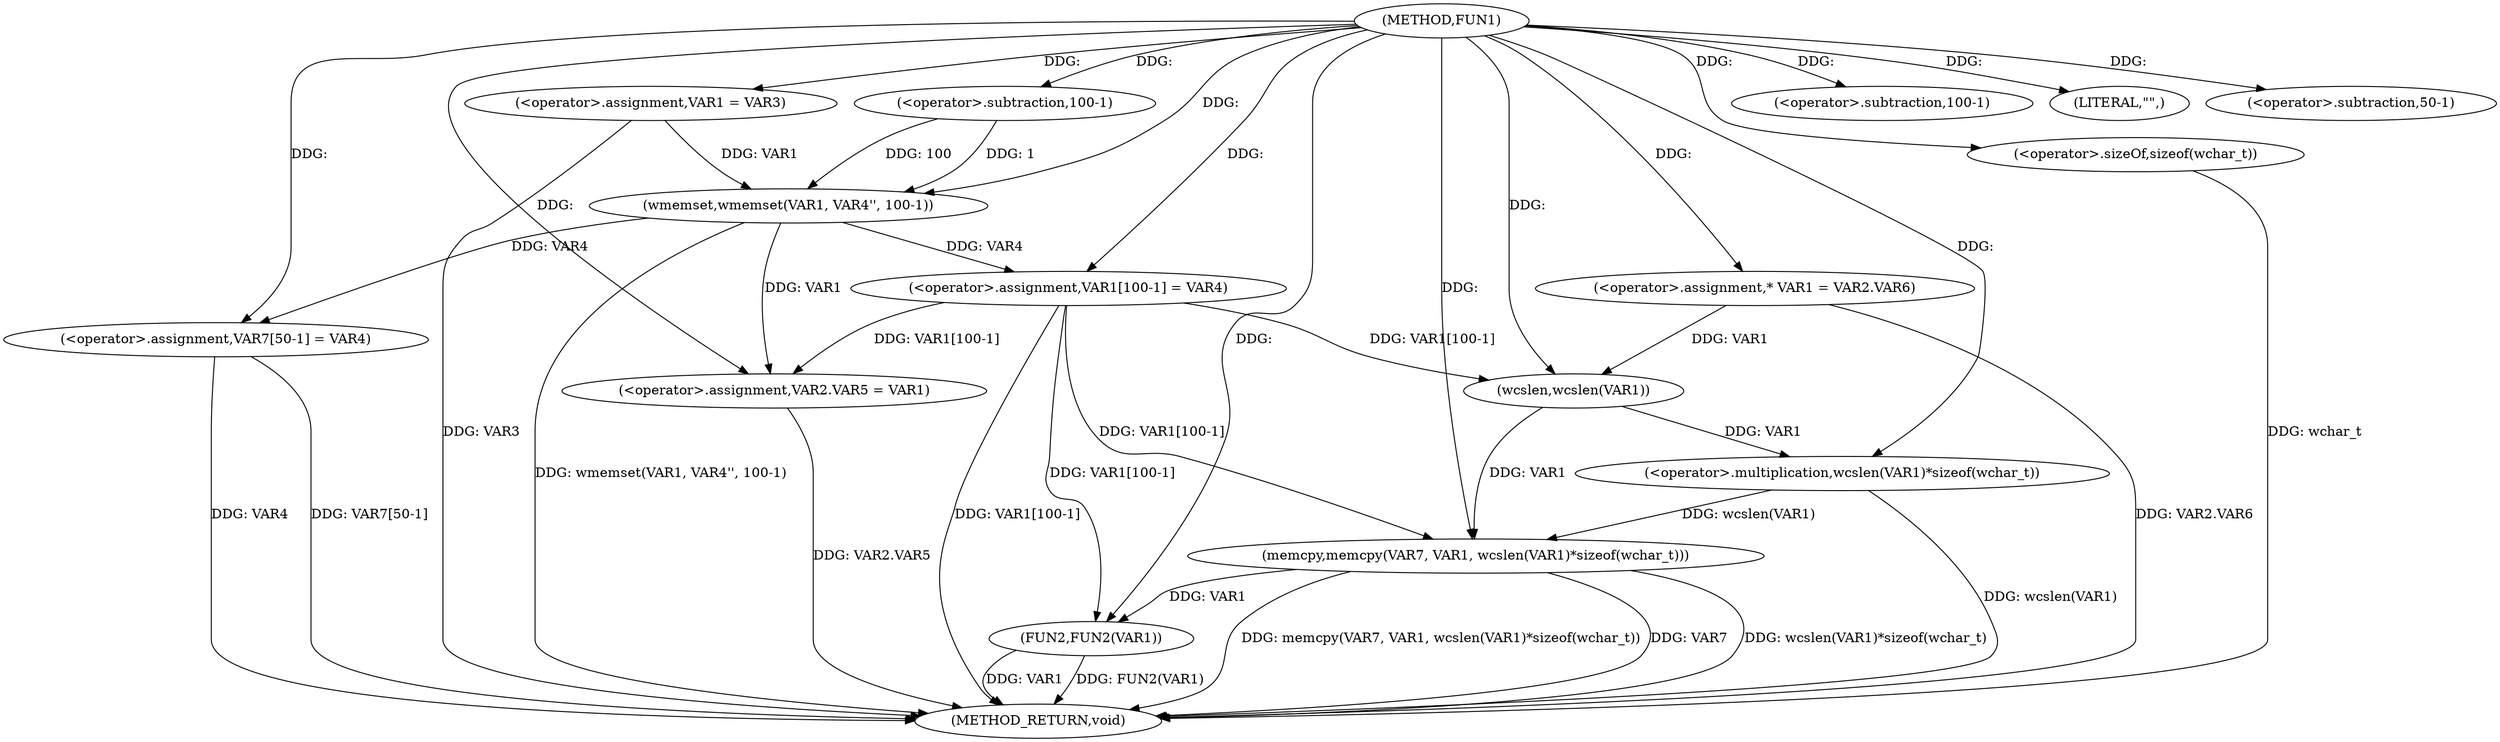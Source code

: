 digraph FUN1 {  
"1000100" [label = "(METHOD,FUN1)" ]
"1000152" [label = "(METHOD_RETURN,void)" ]
"1000105" [label = "(<operator>.assignment,VAR1 = VAR3)" ]
"1000108" [label = "(wmemset,wmemset(VAR1, VAR4'', 100-1))" ]
"1000111" [label = "(<operator>.subtraction,100-1)" ]
"1000114" [label = "(<operator>.assignment,VAR1[100-1] = VAR4)" ]
"1000117" [label = "(<operator>.subtraction,100-1)" ]
"1000121" [label = "(<operator>.assignment,VAR2.VAR5 = VAR1)" ]
"1000128" [label = "(<operator>.assignment,* VAR1 = VAR2.VAR6)" ]
"1000134" [label = "(LITERAL,\"\",)" ]
"1000135" [label = "(memcpy,memcpy(VAR7, VAR1, wcslen(VAR1)*sizeof(wchar_t)))" ]
"1000138" [label = "(<operator>.multiplication,wcslen(VAR1)*sizeof(wchar_t))" ]
"1000139" [label = "(wcslen,wcslen(VAR1))" ]
"1000141" [label = "(<operator>.sizeOf,sizeof(wchar_t))" ]
"1000143" [label = "(<operator>.assignment,VAR7[50-1] = VAR4)" ]
"1000146" [label = "(<operator>.subtraction,50-1)" ]
"1000150" [label = "(FUN2,FUN2(VAR1))" ]
  "1000128" -> "1000152"  [ label = "DDG: VAR2.VAR6"] 
  "1000141" -> "1000152"  [ label = "DDG: wchar_t"] 
  "1000108" -> "1000152"  [ label = "DDG: wmemset(VAR1, VAR4'', 100-1)"] 
  "1000143" -> "1000152"  [ label = "DDG: VAR7[50-1]"] 
  "1000143" -> "1000152"  [ label = "DDG: VAR4"] 
  "1000135" -> "1000152"  [ label = "DDG: memcpy(VAR7, VAR1, wcslen(VAR1)*sizeof(wchar_t))"] 
  "1000150" -> "1000152"  [ label = "DDG: FUN2(VAR1)"] 
  "1000105" -> "1000152"  [ label = "DDG: VAR3"] 
  "1000150" -> "1000152"  [ label = "DDG: VAR1"] 
  "1000138" -> "1000152"  [ label = "DDG: wcslen(VAR1)"] 
  "1000114" -> "1000152"  [ label = "DDG: VAR1[100-1]"] 
  "1000135" -> "1000152"  [ label = "DDG: VAR7"] 
  "1000121" -> "1000152"  [ label = "DDG: VAR2.VAR5"] 
  "1000135" -> "1000152"  [ label = "DDG: wcslen(VAR1)*sizeof(wchar_t)"] 
  "1000100" -> "1000105"  [ label = "DDG: "] 
  "1000105" -> "1000108"  [ label = "DDG: VAR1"] 
  "1000100" -> "1000108"  [ label = "DDG: "] 
  "1000111" -> "1000108"  [ label = "DDG: 100"] 
  "1000111" -> "1000108"  [ label = "DDG: 1"] 
  "1000100" -> "1000111"  [ label = "DDG: "] 
  "1000108" -> "1000114"  [ label = "DDG: VAR4"] 
  "1000100" -> "1000114"  [ label = "DDG: "] 
  "1000100" -> "1000117"  [ label = "DDG: "] 
  "1000114" -> "1000121"  [ label = "DDG: VAR1[100-1]"] 
  "1000108" -> "1000121"  [ label = "DDG: VAR1"] 
  "1000100" -> "1000121"  [ label = "DDG: "] 
  "1000100" -> "1000128"  [ label = "DDG: "] 
  "1000100" -> "1000134"  [ label = "DDG: "] 
  "1000100" -> "1000135"  [ label = "DDG: "] 
  "1000139" -> "1000135"  [ label = "DDG: VAR1"] 
  "1000114" -> "1000135"  [ label = "DDG: VAR1[100-1]"] 
  "1000138" -> "1000135"  [ label = "DDG: wcslen(VAR1)"] 
  "1000139" -> "1000138"  [ label = "DDG: VAR1"] 
  "1000128" -> "1000139"  [ label = "DDG: VAR1"] 
  "1000114" -> "1000139"  [ label = "DDG: VAR1[100-1]"] 
  "1000100" -> "1000139"  [ label = "DDG: "] 
  "1000100" -> "1000138"  [ label = "DDG: "] 
  "1000100" -> "1000141"  [ label = "DDG: "] 
  "1000100" -> "1000143"  [ label = "DDG: "] 
  "1000108" -> "1000143"  [ label = "DDG: VAR4"] 
  "1000100" -> "1000146"  [ label = "DDG: "] 
  "1000114" -> "1000150"  [ label = "DDG: VAR1[100-1]"] 
  "1000135" -> "1000150"  [ label = "DDG: VAR1"] 
  "1000100" -> "1000150"  [ label = "DDG: "] 
}
